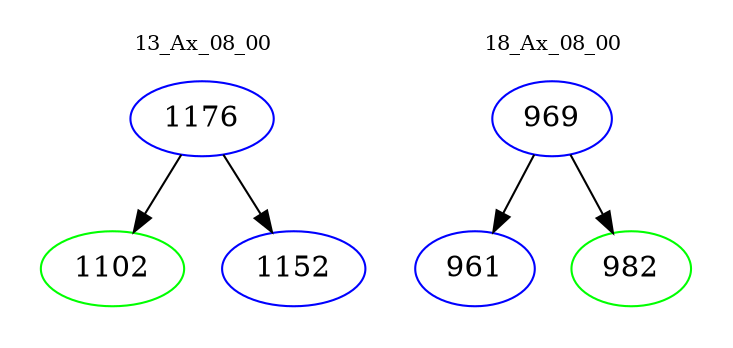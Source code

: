 digraph{
subgraph cluster_0 {
color = white
label = "13_Ax_08_00";
fontsize=10;
T0_1176 [label="1176", color="blue"]
T0_1176 -> T0_1102 [color="black"]
T0_1102 [label="1102", color="green"]
T0_1176 -> T0_1152 [color="black"]
T0_1152 [label="1152", color="blue"]
}
subgraph cluster_1 {
color = white
label = "18_Ax_08_00";
fontsize=10;
T1_969 [label="969", color="blue"]
T1_969 -> T1_961 [color="black"]
T1_961 [label="961", color="blue"]
T1_969 -> T1_982 [color="black"]
T1_982 [label="982", color="green"]
}
}
